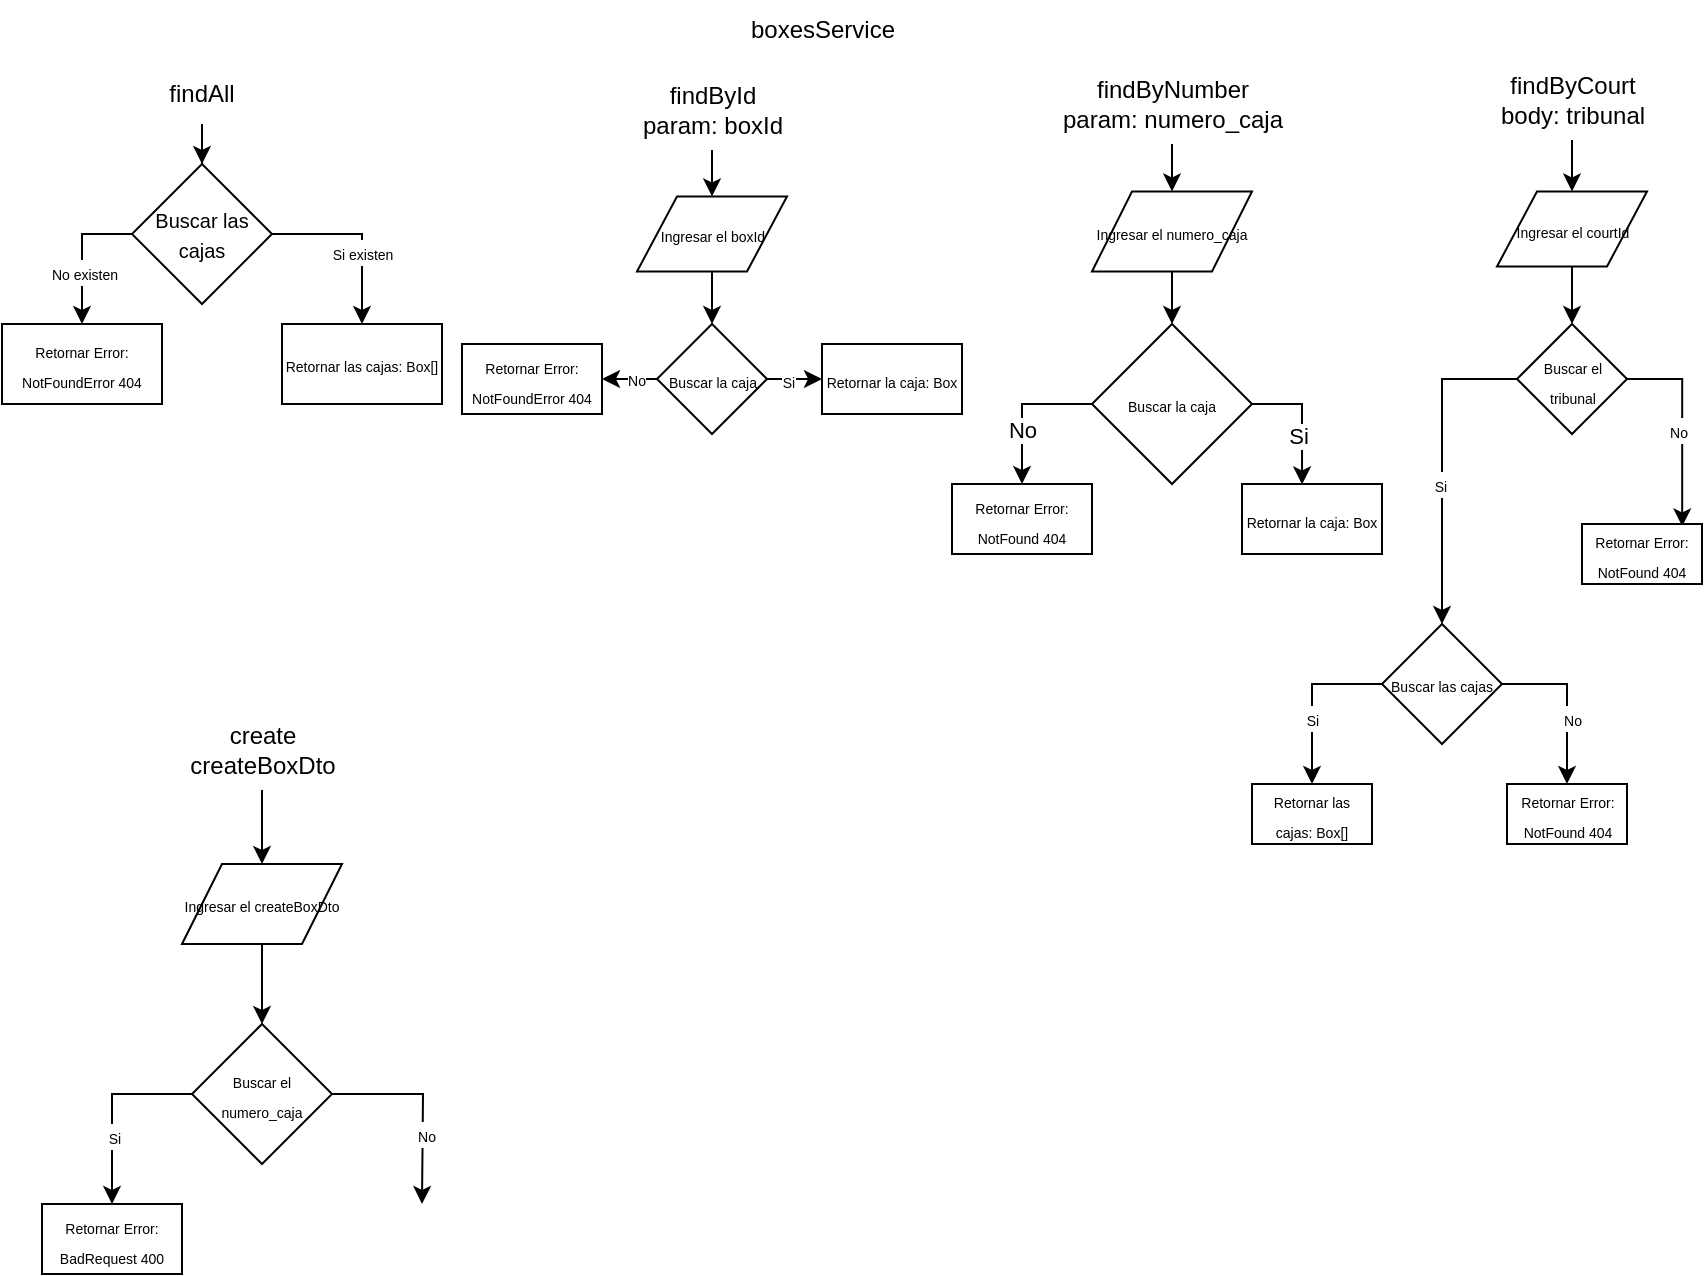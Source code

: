 <mxfile version="24.7.17">
  <diagram name="Página-1" id="vw6GqwmN5ZrhFgW-mw1w">
    <mxGraphModel dx="563" dy="286" grid="1" gridSize="10" guides="1" tooltips="1" connect="1" arrows="1" fold="1" page="1" pageScale="1" pageWidth="850" pageHeight="1100" math="0" shadow="0">
      <root>
        <mxCell id="0" />
        <mxCell id="1" parent="0" />
        <mxCell id="8geL__UNSn9p4XAOmCWZ-1" value="boxesService" style="text;html=1;align=center;verticalAlign=middle;resizable=0;points=[];autosize=1;strokeColor=none;fillColor=none;" vertex="1" parent="1">
          <mxGeometry x="360" y="8" width="100" height="30" as="geometry" />
        </mxCell>
        <mxCell id="8geL__UNSn9p4XAOmCWZ-3" style="edgeStyle=orthogonalEdgeStyle;rounded=0;orthogonalLoop=1;jettySize=auto;html=1;" edge="1" parent="1" source="8geL__UNSn9p4XAOmCWZ-2" target="8geL__UNSn9p4XAOmCWZ-4">
          <mxGeometry relative="1" as="geometry">
            <mxPoint x="100" y="90" as="targetPoint" />
          </mxGeometry>
        </mxCell>
        <mxCell id="8geL__UNSn9p4XAOmCWZ-2" value="findAll" style="text;html=1;align=center;verticalAlign=middle;whiteSpace=wrap;rounded=0;" vertex="1" parent="1">
          <mxGeometry x="70" y="40" width="60" height="30" as="geometry" />
        </mxCell>
        <mxCell id="8geL__UNSn9p4XAOmCWZ-5" style="edgeStyle=orthogonalEdgeStyle;rounded=0;orthogonalLoop=1;jettySize=auto;html=1;" edge="1" parent="1" source="8geL__UNSn9p4XAOmCWZ-4" target="8geL__UNSn9p4XAOmCWZ-7">
          <mxGeometry relative="1" as="geometry">
            <mxPoint x="30" y="180" as="targetPoint" />
            <Array as="points">
              <mxPoint x="40" y="125" />
            </Array>
          </mxGeometry>
        </mxCell>
        <mxCell id="8geL__UNSn9p4XAOmCWZ-6" value="&lt;font style=&quot;font-size: 7px;&quot;&gt;No existen&lt;br&gt;&lt;/font&gt;" style="edgeLabel;html=1;align=center;verticalAlign=middle;resizable=0;points=[];" vertex="1" connectable="0" parent="8geL__UNSn9p4XAOmCWZ-5">
          <mxGeometry x="0.517" y="1" relative="1" as="geometry">
            <mxPoint y="-9" as="offset" />
          </mxGeometry>
        </mxCell>
        <mxCell id="8geL__UNSn9p4XAOmCWZ-8" style="edgeStyle=orthogonalEdgeStyle;rounded=0;orthogonalLoop=1;jettySize=auto;html=1;" edge="1" parent="1" source="8geL__UNSn9p4XAOmCWZ-4" target="8geL__UNSn9p4XAOmCWZ-10">
          <mxGeometry relative="1" as="geometry">
            <mxPoint x="170" y="170" as="targetPoint" />
          </mxGeometry>
        </mxCell>
        <mxCell id="8geL__UNSn9p4XAOmCWZ-9" value="&lt;font style=&quot;font-size: 7px;&quot;&gt;Si existen&lt;br&gt;&lt;/font&gt;" style="edgeLabel;html=1;align=center;verticalAlign=middle;resizable=0;points=[];" vertex="1" connectable="0" parent="8geL__UNSn9p4XAOmCWZ-8">
          <mxGeometry x="0.205" relative="1" as="geometry">
            <mxPoint as="offset" />
          </mxGeometry>
        </mxCell>
        <mxCell id="8geL__UNSn9p4XAOmCWZ-4" value="&lt;font style=&quot;font-size: 10px;&quot;&gt;Buscar las cajas&lt;br&gt;&lt;/font&gt;" style="rhombus;whiteSpace=wrap;html=1;" vertex="1" parent="1">
          <mxGeometry x="65" y="90" width="70" height="70" as="geometry" />
        </mxCell>
        <mxCell id="8geL__UNSn9p4XAOmCWZ-7" value="&lt;font style=&quot;font-size: 7px;&quot;&gt;Retornar Error: NotFoundError 404&lt;br&gt;&lt;/font&gt;" style="rounded=0;whiteSpace=wrap;html=1;" vertex="1" parent="1">
          <mxGeometry y="170" width="80" height="40" as="geometry" />
        </mxCell>
        <mxCell id="8geL__UNSn9p4XAOmCWZ-10" value="&lt;font style=&quot;font-size: 7px;&quot;&gt;Retornar las cajas: Box[]&lt;br&gt;&lt;/font&gt;" style="rounded=0;whiteSpace=wrap;html=1;" vertex="1" parent="1">
          <mxGeometry x="140" y="170" width="80" height="40" as="geometry" />
        </mxCell>
        <mxCell id="8geL__UNSn9p4XAOmCWZ-13" style="edgeStyle=orthogonalEdgeStyle;rounded=0;orthogonalLoop=1;jettySize=auto;html=1;" edge="1" parent="1" source="8geL__UNSn9p4XAOmCWZ-11" target="8geL__UNSn9p4XAOmCWZ-14">
          <mxGeometry relative="1" as="geometry">
            <mxPoint x="355" y="110" as="targetPoint" />
          </mxGeometry>
        </mxCell>
        <mxCell id="8geL__UNSn9p4XAOmCWZ-11" value="&lt;div&gt;findById&lt;/div&gt;&lt;div&gt;param: boxId&lt;br&gt;&lt;/div&gt;" style="text;html=1;align=center;verticalAlign=middle;resizable=0;points=[];autosize=1;strokeColor=none;fillColor=none;" vertex="1" parent="1">
          <mxGeometry x="310" y="43" width="90" height="40" as="geometry" />
        </mxCell>
        <mxCell id="8geL__UNSn9p4XAOmCWZ-15" style="edgeStyle=orthogonalEdgeStyle;rounded=0;orthogonalLoop=1;jettySize=auto;html=1;" edge="1" parent="1" source="8geL__UNSn9p4XAOmCWZ-14" target="8geL__UNSn9p4XAOmCWZ-16">
          <mxGeometry relative="1" as="geometry">
            <mxPoint x="355" y="170" as="targetPoint" />
          </mxGeometry>
        </mxCell>
        <mxCell id="8geL__UNSn9p4XAOmCWZ-14" value="&lt;font style=&quot;font-size: 7px;&quot;&gt;Ingresar el boxId&lt;br&gt;&lt;/font&gt;" style="shape=parallelogram;perimeter=parallelogramPerimeter;whiteSpace=wrap;html=1;fixedSize=1;" vertex="1" parent="1">
          <mxGeometry x="317.5" y="106.25" width="75" height="37.5" as="geometry" />
        </mxCell>
        <mxCell id="8geL__UNSn9p4XAOmCWZ-17" style="edgeStyle=orthogonalEdgeStyle;rounded=0;orthogonalLoop=1;jettySize=auto;html=1;" edge="1" parent="1" source="8geL__UNSn9p4XAOmCWZ-16" target="8geL__UNSn9p4XAOmCWZ-18">
          <mxGeometry relative="1" as="geometry">
            <mxPoint x="300" y="197.5" as="targetPoint" />
          </mxGeometry>
        </mxCell>
        <mxCell id="8geL__UNSn9p4XAOmCWZ-19" value="&lt;font style=&quot;font-size: 7px;&quot;&gt;No&lt;/font&gt;" style="edgeLabel;html=1;align=center;verticalAlign=middle;resizable=0;points=[];" vertex="1" connectable="0" parent="8geL__UNSn9p4XAOmCWZ-17">
          <mxGeometry x="0.375" y="-1" relative="1" as="geometry">
            <mxPoint as="offset" />
          </mxGeometry>
        </mxCell>
        <mxCell id="8geL__UNSn9p4XAOmCWZ-20" style="edgeStyle=orthogonalEdgeStyle;rounded=0;orthogonalLoop=1;jettySize=auto;html=1;" edge="1" parent="1" source="8geL__UNSn9p4XAOmCWZ-16" target="8geL__UNSn9p4XAOmCWZ-22">
          <mxGeometry relative="1" as="geometry">
            <mxPoint x="420" y="197.5" as="targetPoint" />
          </mxGeometry>
        </mxCell>
        <mxCell id="8geL__UNSn9p4XAOmCWZ-21" value="&lt;font style=&quot;font-size: 7px;&quot;&gt;Si&lt;/font&gt;" style="edgeLabel;html=1;align=center;verticalAlign=middle;resizable=0;points=[];" vertex="1" connectable="0" parent="8geL__UNSn9p4XAOmCWZ-20">
          <mxGeometry x="-0.162" relative="1" as="geometry">
            <mxPoint x="-8" as="offset" />
          </mxGeometry>
        </mxCell>
        <mxCell id="8geL__UNSn9p4XAOmCWZ-16" value="&lt;font style=&quot;font-size: 7px;&quot;&gt;Buscar la caja&lt;br&gt;&lt;/font&gt;" style="rhombus;whiteSpace=wrap;html=1;" vertex="1" parent="1">
          <mxGeometry x="327.5" y="170" width="55" height="55" as="geometry" />
        </mxCell>
        <mxCell id="8geL__UNSn9p4XAOmCWZ-18" value="&lt;font style=&quot;font-size: 7px;&quot;&gt;Retornar Error: NotFoundError 404&lt;br&gt;&lt;/font&gt;" style="rounded=0;whiteSpace=wrap;html=1;" vertex="1" parent="1">
          <mxGeometry x="230" y="180" width="70" height="35" as="geometry" />
        </mxCell>
        <mxCell id="8geL__UNSn9p4XAOmCWZ-22" value="&lt;font style=&quot;font-size: 7px;&quot;&gt;Retornar la caja: Box&lt;br&gt;&lt;/font&gt;" style="rounded=0;whiteSpace=wrap;html=1;" vertex="1" parent="1">
          <mxGeometry x="410" y="180" width="70" height="35" as="geometry" />
        </mxCell>
        <mxCell id="8geL__UNSn9p4XAOmCWZ-24" style="edgeStyle=orthogonalEdgeStyle;rounded=0;orthogonalLoop=1;jettySize=auto;html=1;" edge="1" parent="1" source="8geL__UNSn9p4XAOmCWZ-23" target="8geL__UNSn9p4XAOmCWZ-25">
          <mxGeometry relative="1" as="geometry">
            <mxPoint x="585" y="100.0" as="targetPoint" />
          </mxGeometry>
        </mxCell>
        <mxCell id="8geL__UNSn9p4XAOmCWZ-23" value="&lt;div&gt;findByNumber&lt;/div&gt;&lt;div&gt;param: numero_caja&lt;br&gt;&lt;/div&gt;" style="text;html=1;align=center;verticalAlign=middle;resizable=0;points=[];autosize=1;strokeColor=none;fillColor=none;" vertex="1" parent="1">
          <mxGeometry x="520" y="40" width="130" height="40" as="geometry" />
        </mxCell>
        <mxCell id="8geL__UNSn9p4XAOmCWZ-26" style="edgeStyle=orthogonalEdgeStyle;rounded=0;orthogonalLoop=1;jettySize=auto;html=1;" edge="1" parent="1" source="8geL__UNSn9p4XAOmCWZ-25" target="8geL__UNSn9p4XAOmCWZ-27">
          <mxGeometry relative="1" as="geometry">
            <mxPoint x="585" y="170" as="targetPoint" />
          </mxGeometry>
        </mxCell>
        <mxCell id="8geL__UNSn9p4XAOmCWZ-25" value="&lt;font style=&quot;font-size: 7px;&quot;&gt;Ingresar el numero_caja&lt;/font&gt;" style="shape=parallelogram;perimeter=parallelogramPerimeter;whiteSpace=wrap;html=1;fixedSize=1;" vertex="1" parent="1">
          <mxGeometry x="545" y="103.75" width="80" height="40" as="geometry" />
        </mxCell>
        <mxCell id="8geL__UNSn9p4XAOmCWZ-28" style="edgeStyle=orthogonalEdgeStyle;rounded=0;orthogonalLoop=1;jettySize=auto;html=1;entryX=0.429;entryY=0.007;entryDx=0;entryDy=0;entryPerimeter=0;exitX=1;exitY=0.5;exitDx=0;exitDy=0;" edge="1" parent="1" source="8geL__UNSn9p4XAOmCWZ-27" target="8geL__UNSn9p4XAOmCWZ-33">
          <mxGeometry relative="1" as="geometry">
            <mxPoint x="650" y="260" as="targetPoint" />
          </mxGeometry>
        </mxCell>
        <mxCell id="8geL__UNSn9p4XAOmCWZ-31" value="Si" style="edgeLabel;html=1;align=center;verticalAlign=middle;resizable=0;points=[];" vertex="1" connectable="0" parent="8geL__UNSn9p4XAOmCWZ-28">
          <mxGeometry x="0.238" y="-2" relative="1" as="geometry">
            <mxPoint as="offset" />
          </mxGeometry>
        </mxCell>
        <mxCell id="8geL__UNSn9p4XAOmCWZ-29" style="edgeStyle=orthogonalEdgeStyle;rounded=0;orthogonalLoop=1;jettySize=auto;html=1;entryX=0.5;entryY=0;entryDx=0;entryDy=0;" edge="1" parent="1" source="8geL__UNSn9p4XAOmCWZ-27" target="8geL__UNSn9p4XAOmCWZ-32">
          <mxGeometry relative="1" as="geometry">
            <mxPoint x="510" y="260" as="targetPoint" />
            <Array as="points">
              <mxPoint x="510" y="210" />
            </Array>
          </mxGeometry>
        </mxCell>
        <mxCell id="8geL__UNSn9p4XAOmCWZ-30" value="No" style="edgeLabel;html=1;align=center;verticalAlign=middle;resizable=0;points=[];" vertex="1" connectable="0" parent="8geL__UNSn9p4XAOmCWZ-29">
          <mxGeometry x="0.275" relative="1" as="geometry">
            <mxPoint as="offset" />
          </mxGeometry>
        </mxCell>
        <mxCell id="8geL__UNSn9p4XAOmCWZ-27" value="&lt;font style=&quot;font-size: 7px;&quot;&gt;Buscar la caja&lt;/font&gt;" style="rhombus;whiteSpace=wrap;html=1;" vertex="1" parent="1">
          <mxGeometry x="545" y="170" width="80" height="80" as="geometry" />
        </mxCell>
        <mxCell id="8geL__UNSn9p4XAOmCWZ-32" value="&lt;font style=&quot;font-size: 7px;&quot;&gt;Retornar Error: NotFound 404&lt;font style=&quot;font-size: 7px;&quot;&gt;&lt;br&gt;&lt;/font&gt;&lt;/font&gt;" style="rounded=0;whiteSpace=wrap;html=1;" vertex="1" parent="1">
          <mxGeometry x="475" y="250" width="70" height="35" as="geometry" />
        </mxCell>
        <mxCell id="8geL__UNSn9p4XAOmCWZ-33" value="&lt;font style=&quot;font-size: 7px;&quot;&gt;Retornar la caja: Box&lt;font style=&quot;font-size: 7px;&quot;&gt;&lt;br&gt;&lt;/font&gt;&lt;/font&gt;" style="rounded=0;whiteSpace=wrap;html=1;" vertex="1" parent="1">
          <mxGeometry x="620" y="250" width="70" height="35" as="geometry" />
        </mxCell>
        <mxCell id="8geL__UNSn9p4XAOmCWZ-35" style="edgeStyle=orthogonalEdgeStyle;rounded=0;orthogonalLoop=1;jettySize=auto;html=1;" edge="1" parent="1" source="8geL__UNSn9p4XAOmCWZ-34" target="8geL__UNSn9p4XAOmCWZ-36">
          <mxGeometry relative="1" as="geometry">
            <mxPoint x="785" y="100" as="targetPoint" />
          </mxGeometry>
        </mxCell>
        <mxCell id="8geL__UNSn9p4XAOmCWZ-34" value="&lt;div&gt;findByCourt&lt;/div&gt;&lt;div&gt;body: tribunal&lt;br&gt;&lt;/div&gt;" style="text;html=1;align=center;verticalAlign=middle;resizable=0;points=[];autosize=1;strokeColor=none;fillColor=none;" vertex="1" parent="1">
          <mxGeometry x="735" y="38" width="100" height="40" as="geometry" />
        </mxCell>
        <mxCell id="8geL__UNSn9p4XAOmCWZ-37" style="edgeStyle=orthogonalEdgeStyle;rounded=0;orthogonalLoop=1;jettySize=auto;html=1;" edge="1" parent="1" source="8geL__UNSn9p4XAOmCWZ-36" target="8geL__UNSn9p4XAOmCWZ-38">
          <mxGeometry relative="1" as="geometry">
            <mxPoint x="785" y="170" as="targetPoint" />
          </mxGeometry>
        </mxCell>
        <mxCell id="8geL__UNSn9p4XAOmCWZ-36" value="&lt;font style=&quot;font-size: 7px;&quot;&gt;Ingresar el courtId&lt;br&gt;&lt;/font&gt;" style="shape=parallelogram;perimeter=parallelogramPerimeter;whiteSpace=wrap;html=1;fixedSize=1;" vertex="1" parent="1">
          <mxGeometry x="747.5" y="103.75" width="75" height="37.5" as="geometry" />
        </mxCell>
        <mxCell id="8geL__UNSn9p4XAOmCWZ-39" style="edgeStyle=orthogonalEdgeStyle;rounded=0;orthogonalLoop=1;jettySize=auto;html=1;" edge="1" parent="1" source="8geL__UNSn9p4XAOmCWZ-38" target="8geL__UNSn9p4XAOmCWZ-44">
          <mxGeometry relative="1" as="geometry">
            <mxPoint x="720" y="300" as="targetPoint" />
          </mxGeometry>
        </mxCell>
        <mxCell id="8geL__UNSn9p4XAOmCWZ-42" value="&lt;font style=&quot;font-size: 7px;&quot;&gt;Si&lt;/font&gt;" style="edgeLabel;html=1;align=center;verticalAlign=middle;resizable=0;points=[];" vertex="1" connectable="0" parent="8geL__UNSn9p4XAOmCWZ-39">
          <mxGeometry x="0.127" y="-1" relative="1" as="geometry">
            <mxPoint as="offset" />
          </mxGeometry>
        </mxCell>
        <mxCell id="8geL__UNSn9p4XAOmCWZ-40" style="edgeStyle=orthogonalEdgeStyle;rounded=0;orthogonalLoop=1;jettySize=auto;html=1;exitX=1;exitY=0.5;exitDx=0;exitDy=0;entryX=0.835;entryY=0.04;entryDx=0;entryDy=0;entryPerimeter=0;" edge="1" parent="1" source="8geL__UNSn9p4XAOmCWZ-38" target="8geL__UNSn9p4XAOmCWZ-43">
          <mxGeometry relative="1" as="geometry">
            <mxPoint x="840" y="270" as="targetPoint" />
          </mxGeometry>
        </mxCell>
        <mxCell id="8geL__UNSn9p4XAOmCWZ-41" value="&lt;font style=&quot;font-size: 7px;&quot;&gt;No&lt;/font&gt;" style="edgeLabel;html=1;align=center;verticalAlign=middle;resizable=0;points=[];" vertex="1" connectable="0" parent="8geL__UNSn9p4XAOmCWZ-40">
          <mxGeometry x="0.035" y="-2" relative="1" as="geometry">
            <mxPoint as="offset" />
          </mxGeometry>
        </mxCell>
        <mxCell id="8geL__UNSn9p4XAOmCWZ-38" value="&lt;font style=&quot;font-size: 7px;&quot;&gt;Buscar el tribunal&lt;/font&gt;" style="rhombus;whiteSpace=wrap;html=1;" vertex="1" parent="1">
          <mxGeometry x="757.5" y="170" width="55" height="55" as="geometry" />
        </mxCell>
        <mxCell id="8geL__UNSn9p4XAOmCWZ-43" value="&lt;font style=&quot;font-size: 7px;&quot;&gt;Retornar Error: NotFound 404&lt;br&gt;&lt;/font&gt;" style="rounded=0;whiteSpace=wrap;html=1;" vertex="1" parent="1">
          <mxGeometry x="790" y="270" width="60" height="30" as="geometry" />
        </mxCell>
        <mxCell id="8geL__UNSn9p4XAOmCWZ-45" style="edgeStyle=orthogonalEdgeStyle;rounded=0;orthogonalLoop=1;jettySize=auto;html=1;" edge="1" parent="1" source="8geL__UNSn9p4XAOmCWZ-44" target="8geL__UNSn9p4XAOmCWZ-49">
          <mxGeometry relative="1" as="geometry">
            <mxPoint x="780" y="400" as="targetPoint" />
          </mxGeometry>
        </mxCell>
        <mxCell id="8geL__UNSn9p4XAOmCWZ-46" value="&lt;font style=&quot;font-size: 7px;&quot;&gt;No&lt;/font&gt;" style="edgeLabel;html=1;align=center;verticalAlign=middle;resizable=0;points=[];" vertex="1" connectable="0" parent="8geL__UNSn9p4XAOmCWZ-45">
          <mxGeometry x="0.197" y="2" relative="1" as="geometry">
            <mxPoint as="offset" />
          </mxGeometry>
        </mxCell>
        <mxCell id="8geL__UNSn9p4XAOmCWZ-47" style="edgeStyle=orthogonalEdgeStyle;rounded=0;orthogonalLoop=1;jettySize=auto;html=1;" edge="1" parent="1" source="8geL__UNSn9p4XAOmCWZ-44" target="8geL__UNSn9p4XAOmCWZ-50">
          <mxGeometry relative="1" as="geometry">
            <mxPoint x="660" y="400" as="targetPoint" />
          </mxGeometry>
        </mxCell>
        <mxCell id="8geL__UNSn9p4XAOmCWZ-48" value="&lt;font style=&quot;font-size: 7px;&quot;&gt;Si&lt;/font&gt;" style="edgeLabel;html=1;align=center;verticalAlign=middle;resizable=0;points=[];" vertex="1" connectable="0" parent="8geL__UNSn9p4XAOmCWZ-47">
          <mxGeometry x="0.217" relative="1" as="geometry">
            <mxPoint as="offset" />
          </mxGeometry>
        </mxCell>
        <mxCell id="8geL__UNSn9p4XAOmCWZ-44" value="&lt;font style=&quot;font-size: 7px;&quot;&gt;Buscar las cajas&lt;br&gt;&lt;/font&gt;" style="rhombus;whiteSpace=wrap;html=1;" vertex="1" parent="1">
          <mxGeometry x="690" y="320" width="60" height="60" as="geometry" />
        </mxCell>
        <mxCell id="8geL__UNSn9p4XAOmCWZ-49" value="&lt;font style=&quot;font-size: 7px;&quot;&gt;Retornar Error: NotFound 404&lt;br&gt;&lt;/font&gt;" style="rounded=0;whiteSpace=wrap;html=1;" vertex="1" parent="1">
          <mxGeometry x="752.5" y="400" width="60" height="30" as="geometry" />
        </mxCell>
        <mxCell id="8geL__UNSn9p4XAOmCWZ-50" value="&lt;font style=&quot;font-size: 7px;&quot;&gt;Retornar las cajas: Box[]&lt;br&gt;&lt;/font&gt;" style="rounded=0;whiteSpace=wrap;html=1;" vertex="1" parent="1">
          <mxGeometry x="625" y="400" width="60" height="30" as="geometry" />
        </mxCell>
        <mxCell id="8geL__UNSn9p4XAOmCWZ-52" style="edgeStyle=orthogonalEdgeStyle;rounded=0;orthogonalLoop=1;jettySize=auto;html=1;" edge="1" parent="1" source="8geL__UNSn9p4XAOmCWZ-51" target="8geL__UNSn9p4XAOmCWZ-53">
          <mxGeometry relative="1" as="geometry">
            <mxPoint x="130" y="440" as="targetPoint" />
          </mxGeometry>
        </mxCell>
        <mxCell id="8geL__UNSn9p4XAOmCWZ-51" value="&lt;div&gt;create&lt;/div&gt;&lt;div&gt;createBoxDto&lt;br&gt;&lt;/div&gt;" style="text;html=1;align=center;verticalAlign=middle;resizable=0;points=[];autosize=1;strokeColor=none;fillColor=none;" vertex="1" parent="1">
          <mxGeometry x="80" y="363" width="100" height="40" as="geometry" />
        </mxCell>
        <mxCell id="8geL__UNSn9p4XAOmCWZ-54" style="edgeStyle=orthogonalEdgeStyle;rounded=0;orthogonalLoop=1;jettySize=auto;html=1;" edge="1" parent="1" source="8geL__UNSn9p4XAOmCWZ-53" target="8geL__UNSn9p4XAOmCWZ-55">
          <mxGeometry relative="1" as="geometry">
            <mxPoint x="130" y="540" as="targetPoint" />
          </mxGeometry>
        </mxCell>
        <mxCell id="8geL__UNSn9p4XAOmCWZ-53" value="&lt;font style=&quot;font-size: 7px;&quot;&gt;Ingresar el createBoxDto&lt;/font&gt;" style="shape=parallelogram;perimeter=parallelogramPerimeter;whiteSpace=wrap;html=1;fixedSize=1;" vertex="1" parent="1">
          <mxGeometry x="90" y="440" width="80" height="40" as="geometry" />
        </mxCell>
        <mxCell id="8geL__UNSn9p4XAOmCWZ-56" style="edgeStyle=orthogonalEdgeStyle;rounded=0;orthogonalLoop=1;jettySize=auto;html=1;" edge="1" parent="1" source="8geL__UNSn9p4XAOmCWZ-55" target="8geL__UNSn9p4XAOmCWZ-58">
          <mxGeometry relative="1" as="geometry">
            <mxPoint x="40" y="610" as="targetPoint" />
          </mxGeometry>
        </mxCell>
        <mxCell id="8geL__UNSn9p4XAOmCWZ-57" value="&lt;font style=&quot;font-size: 7px;&quot;&gt;Si&lt;/font&gt;" style="edgeLabel;html=1;align=center;verticalAlign=middle;resizable=0;points=[];" vertex="1" connectable="0" parent="8geL__UNSn9p4XAOmCWZ-56">
          <mxGeometry x="0.269" y="1" relative="1" as="geometry">
            <mxPoint as="offset" />
          </mxGeometry>
        </mxCell>
        <mxCell id="8geL__UNSn9p4XAOmCWZ-59" style="edgeStyle=orthogonalEdgeStyle;rounded=0;orthogonalLoop=1;jettySize=auto;html=1;" edge="1" parent="1" source="8geL__UNSn9p4XAOmCWZ-55">
          <mxGeometry relative="1" as="geometry">
            <mxPoint x="210" y="610" as="targetPoint" />
          </mxGeometry>
        </mxCell>
        <mxCell id="8geL__UNSn9p4XAOmCWZ-60" value="&lt;font style=&quot;font-size: 7px;&quot;&gt;No&lt;/font&gt;" style="edgeLabel;html=1;align=center;verticalAlign=middle;resizable=0;points=[];" vertex="1" connectable="0" parent="8geL__UNSn9p4XAOmCWZ-59">
          <mxGeometry x="0.295" y="1" relative="1" as="geometry">
            <mxPoint as="offset" />
          </mxGeometry>
        </mxCell>
        <mxCell id="8geL__UNSn9p4XAOmCWZ-55" value="&lt;font style=&quot;font-size: 7px;&quot;&gt;Buscar el numero_caja&lt;br&gt;&lt;/font&gt;" style="rhombus;whiteSpace=wrap;html=1;" vertex="1" parent="1">
          <mxGeometry x="95" y="520" width="70" height="70" as="geometry" />
        </mxCell>
        <mxCell id="8geL__UNSn9p4XAOmCWZ-58" value="&lt;font style=&quot;font-size: 7px;&quot;&gt;Retornar Error: BadRequest 400&lt;br&gt;&lt;/font&gt;" style="rounded=0;whiteSpace=wrap;html=1;" vertex="1" parent="1">
          <mxGeometry x="20" y="610" width="70" height="35" as="geometry" />
        </mxCell>
      </root>
    </mxGraphModel>
  </diagram>
</mxfile>
